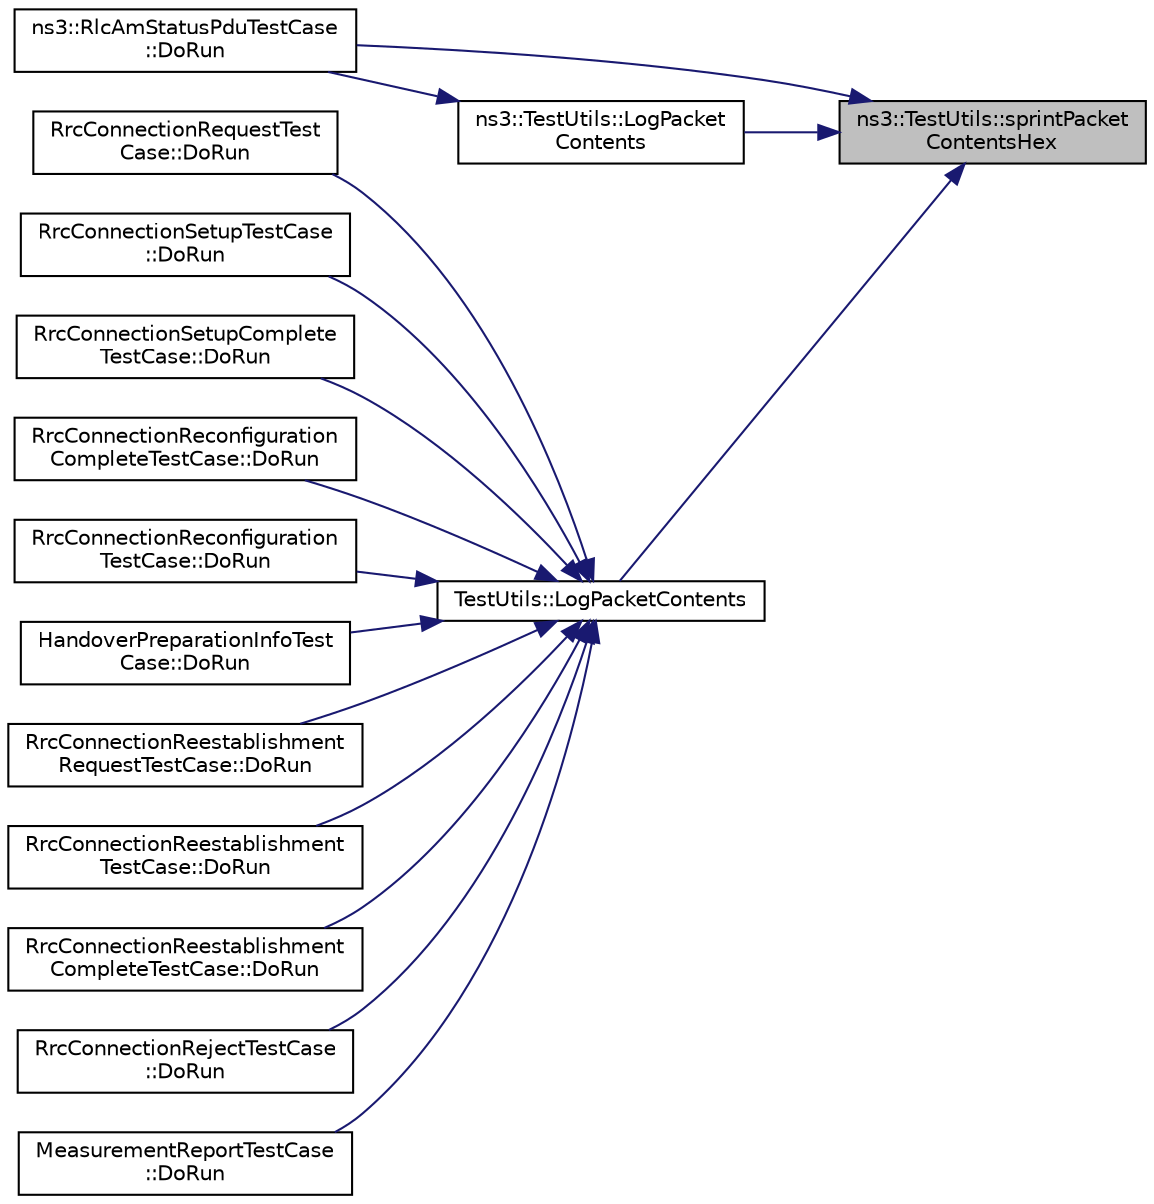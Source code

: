 digraph "ns3::TestUtils::sprintPacketContentsHex"
{
 // LATEX_PDF_SIZE
  edge [fontname="Helvetica",fontsize="10",labelfontname="Helvetica",labelfontsize="10"];
  node [fontname="Helvetica",fontsize="10",shape=record];
  rankdir="RL";
  Node1 [label="ns3::TestUtils::sprintPacket\lContentsHex",height=0.2,width=0.4,color="black", fillcolor="grey75", style="filled", fontcolor="black",tooltip="Function to convert packet contents in hex format."];
  Node1 -> Node2 [dir="back",color="midnightblue",fontsize="10",style="solid",fontname="Helvetica"];
  Node2 [label="ns3::RlcAmStatusPduTestCase\l::DoRun",height=0.2,width=0.4,color="black", fillcolor="white", style="filled",URL="$classns3_1_1_rlc_am_status_pdu_test_case.html#ac6a572fa12ff05e75c447431fcbc3f38",tooltip="Implementation to actually run this TestCase."];
  Node1 -> Node3 [dir="back",color="midnightblue",fontsize="10",style="solid",fontname="Helvetica"];
  Node3 [label="TestUtils::LogPacketContents",height=0.2,width=0.4,color="black", fillcolor="white", style="filled",URL="$class_test_utils.html#a9391dac3282094e6e57c0052d88a086f",tooltip="Function to log packet contents."];
  Node3 -> Node4 [dir="back",color="midnightblue",fontsize="10",style="solid",fontname="Helvetica"];
  Node4 [label="RrcConnectionRequestTest\lCase::DoRun",height=0.2,width=0.4,color="black", fillcolor="white", style="filled",URL="$class_rrc_connection_request_test_case.html#a56ad8fb3abe70c33b6dd15b0bb52a71d",tooltip="Implementation to actually run this TestCase."];
  Node3 -> Node5 [dir="back",color="midnightblue",fontsize="10",style="solid",fontname="Helvetica"];
  Node5 [label="RrcConnectionSetupTestCase\l::DoRun",height=0.2,width=0.4,color="black", fillcolor="white", style="filled",URL="$class_rrc_connection_setup_test_case.html#a167082ea179ee6608f4cd608eef3b87e",tooltip="Implementation to actually run this TestCase."];
  Node3 -> Node6 [dir="back",color="midnightblue",fontsize="10",style="solid",fontname="Helvetica"];
  Node6 [label="RrcConnectionSetupComplete\lTestCase::DoRun",height=0.2,width=0.4,color="black", fillcolor="white", style="filled",URL="$class_rrc_connection_setup_complete_test_case.html#a0bec6b3fe9ff042780ccbc5f94160412",tooltip="Implementation to actually run this TestCase."];
  Node3 -> Node7 [dir="back",color="midnightblue",fontsize="10",style="solid",fontname="Helvetica"];
  Node7 [label="RrcConnectionReconfiguration\lCompleteTestCase::DoRun",height=0.2,width=0.4,color="black", fillcolor="white", style="filled",URL="$class_rrc_connection_reconfiguration_complete_test_case.html#a811358e619874b2e388db76d924a0574",tooltip="Implementation to actually run this TestCase."];
  Node3 -> Node8 [dir="back",color="midnightblue",fontsize="10",style="solid",fontname="Helvetica"];
  Node8 [label="RrcConnectionReconfiguration\lTestCase::DoRun",height=0.2,width=0.4,color="black", fillcolor="white", style="filled",URL="$class_rrc_connection_reconfiguration_test_case.html#a2b89d71bea1fac367654a314ffb228a8",tooltip="Implementation to actually run this TestCase."];
  Node3 -> Node9 [dir="back",color="midnightblue",fontsize="10",style="solid",fontname="Helvetica"];
  Node9 [label="HandoverPreparationInfoTest\lCase::DoRun",height=0.2,width=0.4,color="black", fillcolor="white", style="filled",URL="$class_handover_preparation_info_test_case.html#af2543e8eacd157b1cc0ec5615a3aba95",tooltip="Implementation to actually run this TestCase."];
  Node3 -> Node10 [dir="back",color="midnightblue",fontsize="10",style="solid",fontname="Helvetica"];
  Node10 [label="RrcConnectionReestablishment\lRequestTestCase::DoRun",height=0.2,width=0.4,color="black", fillcolor="white", style="filled",URL="$class_rrc_connection_reestablishment_request_test_case.html#abfefd24ae58ad815de9efe81f4cffeee",tooltip="Implementation to actually run this TestCase."];
  Node3 -> Node11 [dir="back",color="midnightblue",fontsize="10",style="solid",fontname="Helvetica"];
  Node11 [label="RrcConnectionReestablishment\lTestCase::DoRun",height=0.2,width=0.4,color="black", fillcolor="white", style="filled",URL="$class_rrc_connection_reestablishment_test_case.html#a83b77e685792d906456e37b202274265",tooltip="Implementation to actually run this TestCase."];
  Node3 -> Node12 [dir="back",color="midnightblue",fontsize="10",style="solid",fontname="Helvetica"];
  Node12 [label="RrcConnectionReestablishment\lCompleteTestCase::DoRun",height=0.2,width=0.4,color="black", fillcolor="white", style="filled",URL="$class_rrc_connection_reestablishment_complete_test_case.html#a7965b51e212680d083695536b2a2a9b0",tooltip="Implementation to actually run this TestCase."];
  Node3 -> Node13 [dir="back",color="midnightblue",fontsize="10",style="solid",fontname="Helvetica"];
  Node13 [label="RrcConnectionRejectTestCase\l::DoRun",height=0.2,width=0.4,color="black", fillcolor="white", style="filled",URL="$class_rrc_connection_reject_test_case.html#a0bd7895700a0244130e97d13ae63de94",tooltip="Implementation to actually run this TestCase."];
  Node3 -> Node14 [dir="back",color="midnightblue",fontsize="10",style="solid",fontname="Helvetica"];
  Node14 [label="MeasurementReportTestCase\l::DoRun",height=0.2,width=0.4,color="black", fillcolor="white", style="filled",URL="$class_measurement_report_test_case.html#adcfdbf787e4820120911329dd17b34df",tooltip="Implementation to actually run this TestCase."];
  Node1 -> Node15 [dir="back",color="midnightblue",fontsize="10",style="solid",fontname="Helvetica"];
  Node15 [label="ns3::TestUtils::LogPacket\lContents",height=0.2,width=0.4,color="black", fillcolor="white", style="filled",URL="$classns3_1_1_test_utils.html#a94c378ff1bc8e71d2e33ec4f4df5eac0",tooltip="Function to log packet contents."];
  Node15 -> Node2 [dir="back",color="midnightblue",fontsize="10",style="solid",fontname="Helvetica"];
}
